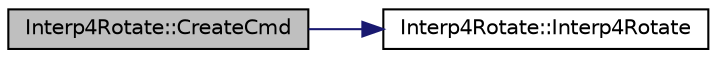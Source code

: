 digraph "Interp4Rotate::CreateCmd"
{
  edge [fontname="Helvetica",fontsize="10",labelfontname="Helvetica",labelfontsize="10"];
  node [fontname="Helvetica",fontsize="10",shape=record];
  rankdir="LR";
  Node1 [label="Interp4Rotate::CreateCmd",height=0.2,width=0.4,color="black", fillcolor="grey75", style="filled", fontcolor="black"];
  Node1 -> Node2 [color="midnightblue",fontsize="10",style="solid",fontname="Helvetica"];
  Node2 [label="Interp4Rotate::Interp4Rotate",height=0.2,width=0.4,color="black", fillcolor="white", style="filled",URL="$class_interp4_rotate.html#aaf3f5db3c3f9a49ea4f9e5af74f0f240",tooltip="konstruktor "];
}

